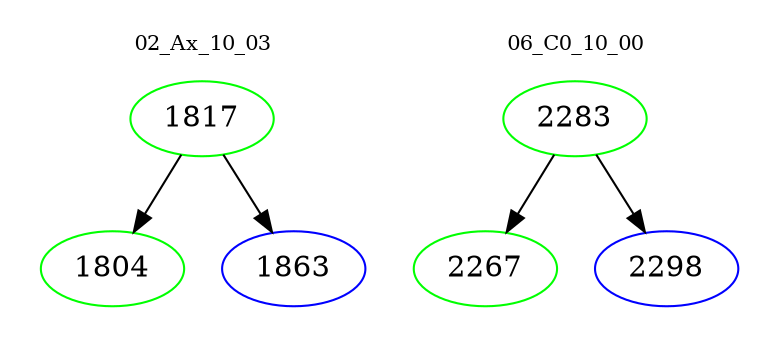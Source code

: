 digraph{
subgraph cluster_0 {
color = white
label = "02_Ax_10_03";
fontsize=10;
T0_1817 [label="1817", color="green"]
T0_1817 -> T0_1804 [color="black"]
T0_1804 [label="1804", color="green"]
T0_1817 -> T0_1863 [color="black"]
T0_1863 [label="1863", color="blue"]
}
subgraph cluster_1 {
color = white
label = "06_C0_10_00";
fontsize=10;
T1_2283 [label="2283", color="green"]
T1_2283 -> T1_2267 [color="black"]
T1_2267 [label="2267", color="green"]
T1_2283 -> T1_2298 [color="black"]
T1_2298 [label="2298", color="blue"]
}
}

